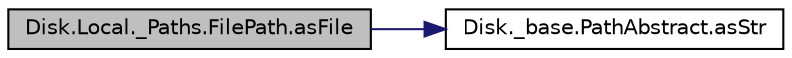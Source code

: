 digraph "Disk.Local._Paths.FilePath.asFile"
{
 // INTERACTIVE_SVG=YES
  bgcolor="transparent";
  edge [fontname="Helvetica",fontsize="10",labelfontname="Helvetica",labelfontsize="10"];
  node [fontname="Helvetica",fontsize="10",shape=record];
  rankdir="LR";
  Node1 [label="Disk.Local._Paths.FilePath.asFile",height=0.2,width=0.4,color="black", fillcolor="grey75", style="filled" fontcolor="black"];
  Node1 -> Node2 [color="midnightblue",fontsize="10",style="solid",fontname="Helvetica"];
  Node2 [label="Disk._base.PathAbstract.asStr",height=0.2,width=0.4,color="black",URL="$class_disk_1_1__base_1_1_path_abstract.html#a731d87c0d519683a4b7fb76694b28c6f"];
}
